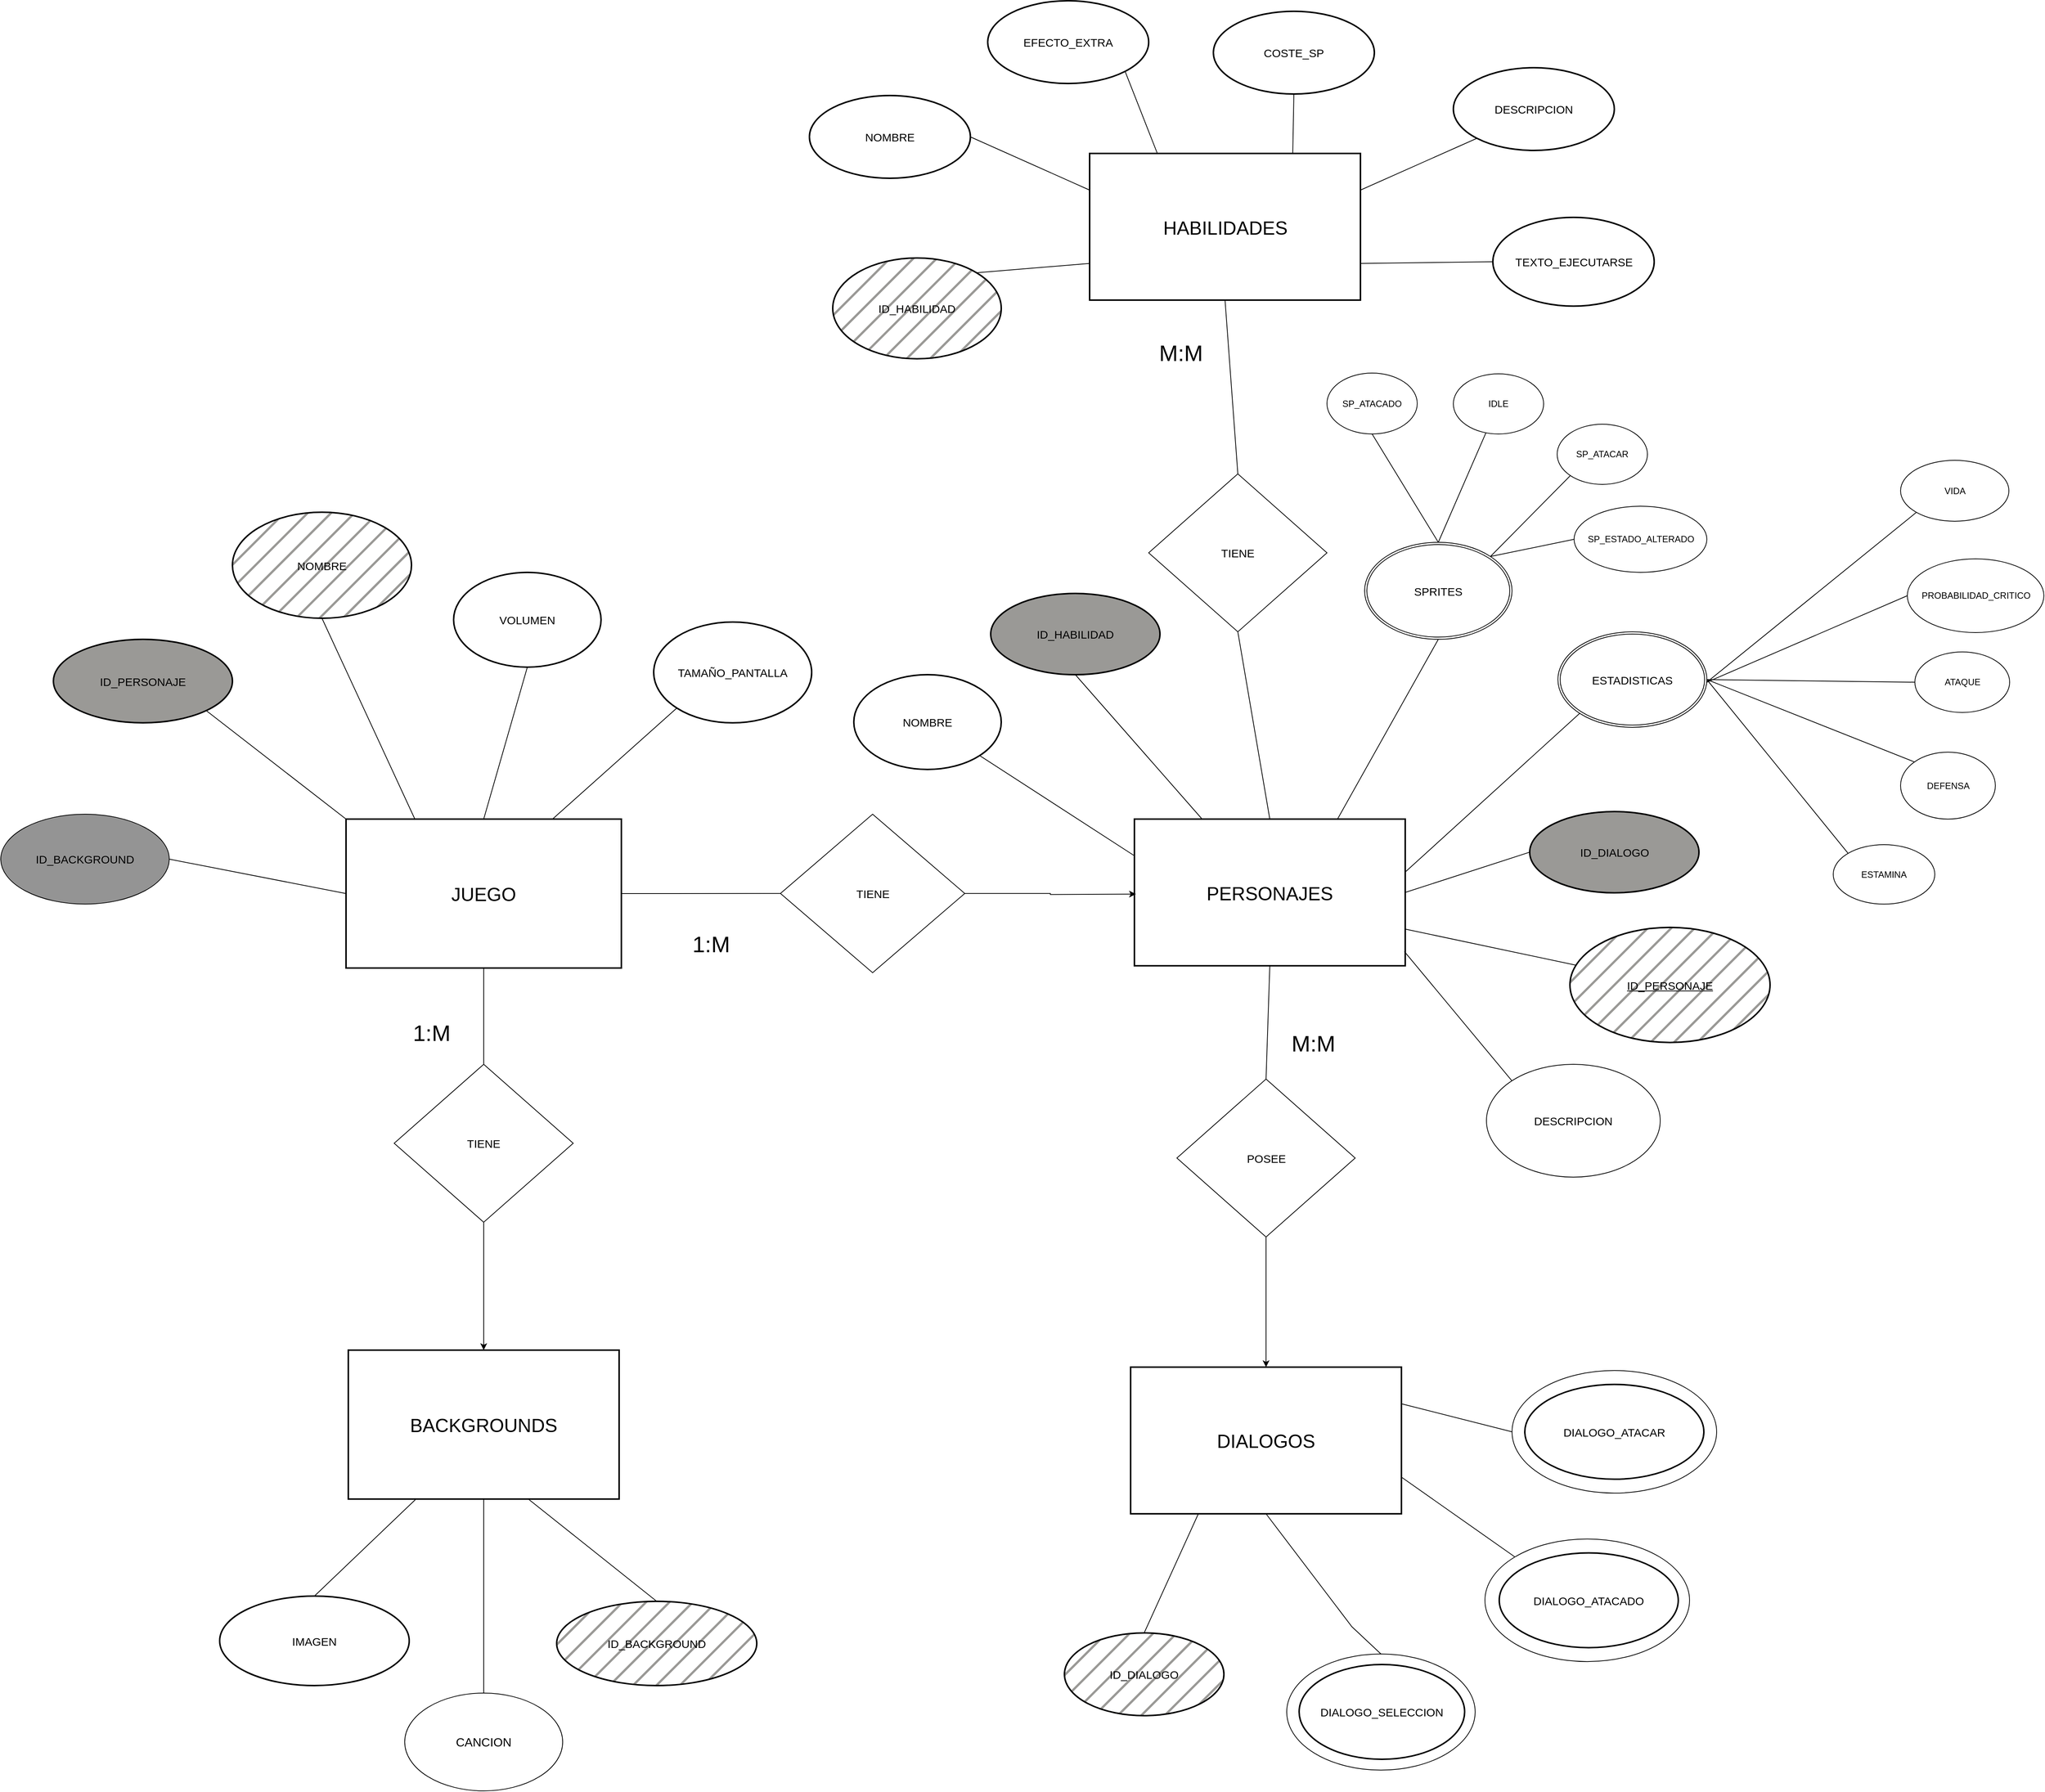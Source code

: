 <mxfile version="21.2.4" type="github">
  <diagram id="R2lEEEUBdFMjLlhIrx00" name="Page-1">
    <mxGraphModel dx="6586" dy="3156" grid="1" gridSize="14" guides="1" tooltips="1" connect="1" arrows="1" fold="1" page="1" pageScale="1" pageWidth="850" pageHeight="1100" background="#ffffff" math="0" shadow="0" extFonts="Permanent Marker^https://fonts.googleapis.com/css?family=Permanent+Marker">
      <root>
        <mxCell id="0" />
        <mxCell id="1" parent="0" />
        <mxCell id="P4IsemDNWRHRoisWRi79-3" value="" style="ellipse;whiteSpace=wrap;html=1;" parent="1" vertex="1">
          <mxGeometry x="1107.5" y="2604" width="250.5" height="154.38" as="geometry" />
        </mxCell>
        <mxCell id="P4IsemDNWRHRoisWRi79-2" value="" style="ellipse;whiteSpace=wrap;html=1;" parent="1" vertex="1">
          <mxGeometry x="1371" y="2451.13" width="272" height="163" as="geometry" />
        </mxCell>
        <mxCell id="P4IsemDNWRHRoisWRi79-1" value="" style="ellipse;whiteSpace=wrap;html=1;" parent="1" vertex="1">
          <mxGeometry x="1407" y="2227.13" width="272" height="163" as="geometry" />
        </mxCell>
        <mxCell id="YlZFul1MHV9o11l2ybtj-17" value="&lt;p style=&quot;font-size: 25px;&quot; align=&quot;center&quot;&gt;JUEGO&lt;/p&gt;" style="rounded=0;whiteSpace=wrap;html=1;align=center;strokeWidth=2;" parent="1" vertex="1">
          <mxGeometry x="-143" y="1494" width="366" height="198" as="geometry" />
        </mxCell>
        <mxCell id="YlZFul1MHV9o11l2ybtj-47" value="&lt;p&gt;&lt;font style=&quot;font-size: 25px;&quot;&gt;PERSONAJES&lt;/font&gt;&lt;/p&gt;" style="rounded=0;whiteSpace=wrap;html=1;strokeWidth=2;" parent="1" vertex="1">
          <mxGeometry x="905" y="1494" width="360" height="195" as="geometry" />
        </mxCell>
        <mxCell id="YlZFul1MHV9o11l2ybtj-48" value="&lt;p&gt;&lt;font style=&quot;font-size: 25px;&quot;&gt;DIALOGOS&lt;/font&gt;&lt;/p&gt;" style="rounded=0;whiteSpace=wrap;html=1;strokeWidth=2;" parent="1" vertex="1">
          <mxGeometry x="900" y="2222.63" width="360" height="195" as="geometry" />
        </mxCell>
        <mxCell id="YlZFul1MHV9o11l2ybtj-49" value="" style="endArrow=none;html=1;rounded=0;entryX=0;entryY=0.5;entryDx=0;entryDy=0;strokeWidth=1;exitX=1;exitY=0.5;exitDx=0;exitDy=0;" parent="1" source="cZPuK5duA-ieg8N_5Q1n-6" target="YlZFul1MHV9o11l2ybtj-61" edge="1">
          <mxGeometry width="50" height="50" relative="1" as="geometry">
            <mxPoint x="1666.0" y="1312" as="sourcePoint" />
            <mxPoint x="791.5" y="1782" as="targetPoint" />
          </mxGeometry>
        </mxCell>
        <mxCell id="YlZFul1MHV9o11l2ybtj-50" value="&lt;font style=&quot;font-size: 15px;&quot;&gt;ID_DIALOGO&lt;/font&gt;" style="ellipse;whiteSpace=wrap;html=1;strokeWidth=2;shadow=0;perimeterSpacing=0;fillStyle=solid;fillColor=#9a9996;gradientColor=none;" parent="1" vertex="1">
          <mxGeometry x="1430.5" y="1484" width="225" height="108" as="geometry" />
        </mxCell>
        <mxCell id="YlZFul1MHV9o11l2ybtj-59" value="VIDA" style="ellipse;whiteSpace=wrap;html=1;" parent="1" vertex="1">
          <mxGeometry x="1923.5" y="1017" width="144" height="81" as="geometry" />
        </mxCell>
        <mxCell id="YlZFul1MHV9o11l2ybtj-60" value="ESTAMINA" style="ellipse;whiteSpace=wrap;html=1;" parent="1" vertex="1">
          <mxGeometry x="1834" y="1528" width="135" height="79" as="geometry" />
        </mxCell>
        <mxCell id="YlZFul1MHV9o11l2ybtj-61" value="ATAQUE" style="ellipse;whiteSpace=wrap;html=1;" parent="1" vertex="1">
          <mxGeometry x="1942.5" y="1271.75" width="126" height="80.5" as="geometry" />
        </mxCell>
        <mxCell id="YlZFul1MHV9o11l2ybtj-62" value="DEFENSA" style="ellipse;whiteSpace=wrap;html=1;" parent="1" vertex="1">
          <mxGeometry x="1923.5" y="1405" width="126" height="89" as="geometry" />
        </mxCell>
        <mxCell id="YlZFul1MHV9o11l2ybtj-63" value="PROBABILIDAD_CRITICO" style="ellipse;whiteSpace=wrap;html=1;" parent="1" vertex="1">
          <mxGeometry x="1932.5" y="1148" width="181.5" height="98" as="geometry" />
        </mxCell>
        <mxCell id="YlZFul1MHV9o11l2ybtj-64" style="edgeStyle=orthogonalEdgeStyle;rounded=0;orthogonalLoop=1;jettySize=auto;html=1;exitX=0.5;exitY=1;exitDx=0;exitDy=0;" parent="1" source="YlZFul1MHV9o11l2ybtj-61" target="YlZFul1MHV9o11l2ybtj-61" edge="1">
          <mxGeometry relative="1" as="geometry" />
        </mxCell>
        <mxCell id="YlZFul1MHV9o11l2ybtj-65" value="IDLE" style="ellipse;whiteSpace=wrap;html=1;" parent="1" vertex="1">
          <mxGeometry x="1329" y="902" width="120" height="80" as="geometry" />
        </mxCell>
        <mxCell id="YlZFul1MHV9o11l2ybtj-66" value="SP_ATACAR" style="ellipse;whiteSpace=wrap;html=1;" parent="1" vertex="1">
          <mxGeometry x="1467" y="969" width="120" height="80" as="geometry" />
        </mxCell>
        <mxCell id="YlZFul1MHV9o11l2ybtj-67" value="SP_ATACADO" style="ellipse;whiteSpace=wrap;html=1;" parent="1" vertex="1">
          <mxGeometry x="1161" y="901" width="120" height="81" as="geometry" />
        </mxCell>
        <mxCell id="YlZFul1MHV9o11l2ybtj-69" value="" style="endArrow=none;html=1;rounded=0;entryX=0.75;entryY=0;entryDx=0;entryDy=0;exitX=0.5;exitY=1;exitDx=0;exitDy=0;" parent="1" source="cZPuK5duA-ieg8N_5Q1n-8" target="YlZFul1MHV9o11l2ybtj-47" edge="1">
          <mxGeometry width="50" height="50" relative="1" as="geometry">
            <mxPoint x="1204" y="1372" as="sourcePoint" />
            <mxPoint x="1288" y="1584" as="targetPoint" />
          </mxGeometry>
        </mxCell>
        <mxCell id="YlZFul1MHV9o11l2ybtj-70" value="" style="endArrow=none;html=1;rounded=0;exitX=0.25;exitY=0;exitDx=0;exitDy=0;entryX=0.5;entryY=1;entryDx=0;entryDy=0;" parent="1" source="YlZFul1MHV9o11l2ybtj-47" target="eIX0YjGDdMyWJTTvxXHC-23" edge="1">
          <mxGeometry width="50" height="50" relative="1" as="geometry">
            <mxPoint x="1238" y="1634" as="sourcePoint" />
            <mxPoint x="767" y="1356" as="targetPoint" />
          </mxGeometry>
        </mxCell>
        <mxCell id="YlZFul1MHV9o11l2ybtj-77" value="&lt;font style=&quot;font-size: 25px;&quot;&gt;BACKGROUNDS&lt;/font&gt;" style="rounded=0;whiteSpace=wrap;html=1;strokeWidth=2;" parent="1" vertex="1">
          <mxGeometry x="-140" y="2200" width="360" height="198" as="geometry" />
        </mxCell>
        <mxCell id="YlZFul1MHV9o11l2ybtj-80" value="" style="endArrow=none;html=1;rounded=0;exitX=0;exitY=0.5;exitDx=0;exitDy=0;entryX=1;entryY=0.5;entryDx=0;entryDy=0;" parent="1" source="YlZFul1MHV9o11l2ybtj-50" target="YlZFul1MHV9o11l2ybtj-47" edge="1">
          <mxGeometry width="50" height="50" relative="1" as="geometry">
            <mxPoint x="1238" y="1724" as="sourcePoint" />
            <mxPoint x="1288" y="1674" as="targetPoint" />
          </mxGeometry>
        </mxCell>
        <mxCell id="YlZFul1MHV9o11l2ybtj-81" value="" style="endArrow=none;html=1;rounded=0;entryX=0.999;entryY=0.363;entryDx=0;entryDy=0;entryPerimeter=0;exitX=0;exitY=1;exitDx=0;exitDy=0;" parent="1" source="cZPuK5duA-ieg8N_5Q1n-6" target="YlZFul1MHV9o11l2ybtj-47" edge="1">
          <mxGeometry width="50" height="50" relative="1" as="geometry">
            <mxPoint x="1488.92" y="1349.977" as="sourcePoint" />
            <mxPoint x="1288" y="1674" as="targetPoint" />
          </mxGeometry>
        </mxCell>
        <mxCell id="YlZFul1MHV9o11l2ybtj-82" value="" style="endArrow=none;html=1;rounded=0;entryX=1;entryY=0.5;entryDx=0;entryDy=0;exitX=0;exitY=1;exitDx=0;exitDy=0;" parent="1" source="YlZFul1MHV9o11l2ybtj-59" edge="1">
          <mxGeometry width="50" height="50" relative="1" as="geometry">
            <mxPoint x="1335.5" y="1724" as="sourcePoint" />
            <mxPoint x="1666.0" y="1312" as="targetPoint" />
          </mxGeometry>
        </mxCell>
        <mxCell id="YlZFul1MHV9o11l2ybtj-90" value="" style="endArrow=none;html=1;rounded=0;entryX=1;entryY=0.5;entryDx=0;entryDy=0;exitX=0;exitY=0;exitDx=0;exitDy=0;" parent="1" source="YlZFul1MHV9o11l2ybtj-60" target="cZPuK5duA-ieg8N_5Q1n-6" edge="1">
          <mxGeometry relative="1" as="geometry">
            <mxPoint x="1085" y="1755" as="sourcePoint" />
            <mxPoint x="1666.0" y="1312" as="targetPoint" />
          </mxGeometry>
        </mxCell>
        <mxCell id="YlZFul1MHV9o11l2ybtj-92" value="" style="endArrow=none;html=1;rounded=0;entryX=1;entryY=0.5;entryDx=0;entryDy=0;exitX=0;exitY=0;exitDx=0;exitDy=0;" parent="1" source="YlZFul1MHV9o11l2ybtj-62" target="cZPuK5duA-ieg8N_5Q1n-6" edge="1">
          <mxGeometry relative="1" as="geometry">
            <mxPoint x="1956.5" y="1444.5" as="sourcePoint" />
            <mxPoint x="1666.0" y="1312" as="targetPoint" />
          </mxGeometry>
        </mxCell>
        <mxCell id="YlZFul1MHV9o11l2ybtj-93" value="" style="endArrow=none;html=1;rounded=0;entryX=1;entryY=0.5;entryDx=0;entryDy=0;exitX=0;exitY=0.5;exitDx=0;exitDy=0;" parent="1" source="YlZFul1MHV9o11l2ybtj-63" edge="1">
          <mxGeometry relative="1" as="geometry">
            <mxPoint x="1182.5" y="1755" as="sourcePoint" />
            <mxPoint x="1666.0" y="1312" as="targetPoint" />
          </mxGeometry>
        </mxCell>
        <mxCell id="YlZFul1MHV9o11l2ybtj-96" value="" style="endArrow=none;html=1;rounded=0;entryX=0.5;entryY=0;entryDx=0;entryDy=0;" parent="1" source="YlZFul1MHV9o11l2ybtj-65" target="cZPuK5duA-ieg8N_5Q1n-8" edge="1">
          <mxGeometry relative="1" as="geometry">
            <mxPoint x="1182.5" y="1512" as="sourcePoint" />
            <mxPoint x="1307.5" y="1148" as="targetPoint" />
          </mxGeometry>
        </mxCell>
        <mxCell id="YlZFul1MHV9o11l2ybtj-97" value="" style="endArrow=none;html=1;rounded=0;entryX=1;entryY=0;entryDx=0;entryDy=0;exitX=0;exitY=0.5;exitDx=0;exitDy=0;" parent="1" source="YlZFul1MHV9o11l2ybtj-68" target="cZPuK5duA-ieg8N_5Q1n-8" edge="1">
          <mxGeometry relative="1" as="geometry">
            <mxPoint x="1182.5" y="1512" as="sourcePoint" />
            <mxPoint x="1307.5" y="1148" as="targetPoint" />
          </mxGeometry>
        </mxCell>
        <mxCell id="YlZFul1MHV9o11l2ybtj-99" value="" style="endArrow=none;html=1;rounded=0;entryX=1;entryY=0;entryDx=0;entryDy=0;exitX=0;exitY=1;exitDx=0;exitDy=0;" parent="1" source="YlZFul1MHV9o11l2ybtj-66" target="cZPuK5duA-ieg8N_5Q1n-8" edge="1">
          <mxGeometry relative="1" as="geometry">
            <mxPoint x="1182.5" y="1512" as="sourcePoint" />
            <mxPoint x="1307.5" y="1148" as="targetPoint" />
          </mxGeometry>
        </mxCell>
        <mxCell id="YlZFul1MHV9o11l2ybtj-100" value="" style="endArrow=none;html=1;rounded=0;entryX=0.5;entryY=1;entryDx=0;entryDy=0;exitX=0.5;exitY=0;exitDx=0;exitDy=0;" parent="1" source="cZPuK5duA-ieg8N_5Q1n-8" target="YlZFul1MHV9o11l2ybtj-67" edge="1">
          <mxGeometry relative="1" as="geometry">
            <mxPoint x="1307.5" y="1148" as="sourcePoint" />
            <mxPoint x="1342.5" y="1512" as="targetPoint" />
          </mxGeometry>
        </mxCell>
        <mxCell id="YlZFul1MHV9o11l2ybtj-107" value="&lt;font style=&quot;font-size: 15px;&quot;&gt;ID_PERSONAJE&lt;/font&gt;" style="ellipse;whiteSpace=wrap;html=1;align=center;strokeWidth=2;fillStyle=solid;fillColor=#9a9996;" parent="1" vertex="1">
          <mxGeometry x="-532" y="1255" width="238" height="111" as="geometry" />
        </mxCell>
        <mxCell id="YlZFul1MHV9o11l2ybtj-110" value="&lt;font style=&quot;font-size: 15px;&quot;&gt;NOMBRE&lt;/font&gt;" style="ellipse;whiteSpace=wrap;html=1;align=center;strokeWidth=2;" parent="1" vertex="1">
          <mxGeometry x="532" y="1302" width="196" height="126" as="geometry" />
        </mxCell>
        <mxCell id="YlZFul1MHV9o11l2ybtj-111" value="" style="endArrow=none;html=1;rounded=0;entryX=1;entryY=0.75;entryDx=0;entryDy=0;" parent="1" source="YlZFul1MHV9o11l2ybtj-116" target="YlZFul1MHV9o11l2ybtj-47" edge="1">
          <mxGeometry relative="1" as="geometry">
            <mxPoint x="1425" y="1680" as="sourcePoint" />
            <mxPoint x="1123" y="1610" as="targetPoint" />
            <Array as="points" />
          </mxGeometry>
        </mxCell>
        <mxCell id="YlZFul1MHV9o11l2ybtj-112" value="" style="endArrow=none;html=1;rounded=0;exitX=1;exitY=1;exitDx=0;exitDy=0;entryX=0;entryY=0.25;entryDx=0;entryDy=0;" parent="1" source="YlZFul1MHV9o11l2ybtj-110" target="YlZFul1MHV9o11l2ybtj-47" edge="1">
          <mxGeometry relative="1" as="geometry">
            <mxPoint x="725" y="1358" as="sourcePoint" />
            <mxPoint x="1123" y="1610" as="targetPoint" />
          </mxGeometry>
        </mxCell>
        <mxCell id="YlZFul1MHV9o11l2ybtj-113" style="edgeStyle=orthogonalEdgeStyle;rounded=0;orthogonalLoop=1;jettySize=auto;html=1;exitX=0.5;exitY=1;exitDx=0;exitDy=0;" parent="1" source="YlZFul1MHV9o11l2ybtj-66" target="YlZFul1MHV9o11l2ybtj-66" edge="1">
          <mxGeometry relative="1" as="geometry" />
        </mxCell>
        <mxCell id="YlZFul1MHV9o11l2ybtj-116" value="&lt;font style=&quot;font-size: 15px;&quot;&gt;ID_PERSONAJE&lt;/font&gt;" style="ellipse;whiteSpace=wrap;html=1;align=center;fontStyle=4;strokeWidth=2;fillColor=#9a9996;fillStyle=hatch;" parent="1" vertex="1">
          <mxGeometry x="1484" y="1638" width="266" height="153" as="geometry" />
        </mxCell>
        <mxCell id="YlZFul1MHV9o11l2ybtj-122" value="" style="endArrow=none;html=1;rounded=0;entryX=0.5;entryY=1;entryDx=0;entryDy=0;exitX=0.25;exitY=0;exitDx=0;exitDy=0;" parent="1" source="YlZFul1MHV9o11l2ybtj-17" target="YlZFul1MHV9o11l2ybtj-150" edge="1">
          <mxGeometry relative="1" as="geometry">
            <mxPoint x="739" y="1442" as="sourcePoint" />
            <mxPoint x="-59" y="1386" as="targetPoint" />
          </mxGeometry>
        </mxCell>
        <mxCell id="YlZFul1MHV9o11l2ybtj-123" value="" style="endArrow=none;html=1;rounded=0;entryX=1;entryY=1;entryDx=0;entryDy=0;exitX=0;exitY=0;exitDx=0;exitDy=0;" parent="1" source="YlZFul1MHV9o11l2ybtj-17" target="YlZFul1MHV9o11l2ybtj-107" edge="1">
          <mxGeometry relative="1" as="geometry">
            <mxPoint x="739" y="1442" as="sourcePoint" />
            <mxPoint x="899" y="1442" as="targetPoint" />
          </mxGeometry>
        </mxCell>
        <mxCell id="YlZFul1MHV9o11l2ybtj-125" value="" style="endArrow=none;html=1;rounded=0;entryX=1;entryY=0.25;entryDx=0;entryDy=0;exitX=0;exitY=0.5;exitDx=0;exitDy=0;" parent="1" source="P4IsemDNWRHRoisWRi79-1" target="YlZFul1MHV9o11l2ybtj-48" edge="1">
          <mxGeometry relative="1" as="geometry">
            <mxPoint x="1404" y="2315.63" as="sourcePoint" />
            <mxPoint x="1264" y="2284.63" as="targetPoint" />
            <Array as="points" />
          </mxGeometry>
        </mxCell>
        <mxCell id="YlZFul1MHV9o11l2ybtj-143" style="edgeStyle=orthogonalEdgeStyle;rounded=0;orthogonalLoop=1;jettySize=auto;html=1;exitX=0.5;exitY=1;exitDx=0;exitDy=0;" parent="1" source="YlZFul1MHV9o11l2ybtj-126" target="YlZFul1MHV9o11l2ybtj-48" edge="1">
          <mxGeometry relative="1" as="geometry" />
        </mxCell>
        <mxCell id="YlZFul1MHV9o11l2ybtj-126" value="&lt;font style=&quot;font-size: 15px;&quot;&gt;POSEE&lt;/font&gt;" style="shape=rhombus;perimeter=rhombusPerimeter;whiteSpace=wrap;html=1;align=center;" parent="1" vertex="1">
          <mxGeometry x="961.5" y="1839.63" width="237" height="210" as="geometry" />
        </mxCell>
        <mxCell id="YlZFul1MHV9o11l2ybtj-129" style="edgeStyle=orthogonalEdgeStyle;rounded=0;orthogonalLoop=1;jettySize=auto;html=1;exitX=0.5;exitY=1;exitDx=0;exitDy=0;" parent="1" edge="1">
          <mxGeometry relative="1" as="geometry">
            <mxPoint x="1307.5" y="1258" as="sourcePoint" />
            <mxPoint x="1307.5" y="1258" as="targetPoint" />
          </mxGeometry>
        </mxCell>
        <mxCell id="YlZFul1MHV9o11l2ybtj-134" value="" style="endArrow=none;html=1;rounded=0;entryX=0.5;entryY=1;entryDx=0;entryDy=0;exitX=0.5;exitY=0;exitDx=0;exitDy=0;" parent="1" source="YlZFul1MHV9o11l2ybtj-126" target="YlZFul1MHV9o11l2ybtj-47" edge="1">
          <mxGeometry relative="1" as="geometry">
            <mxPoint x="1087" y="1820" as="sourcePoint" />
            <mxPoint x="941" y="1736" as="targetPoint" />
          </mxGeometry>
        </mxCell>
        <mxCell id="YlZFul1MHV9o11l2ybtj-142" style="edgeStyle=orthogonalEdgeStyle;rounded=0;orthogonalLoop=1;jettySize=auto;html=1;exitX=1;exitY=0.5;exitDx=0;exitDy=0;" parent="1" source="YlZFul1MHV9o11l2ybtj-136" edge="1">
          <mxGeometry relative="1" as="geometry">
            <mxPoint x="907" y="1593.667" as="targetPoint" />
          </mxGeometry>
        </mxCell>
        <mxCell id="YlZFul1MHV9o11l2ybtj-136" value="&lt;font style=&quot;font-size: 15px;&quot;&gt;TIENE&lt;/font&gt;" style="shape=rhombus;perimeter=rhombusPerimeter;whiteSpace=wrap;html=1;align=center;" parent="1" vertex="1">
          <mxGeometry x="434.5" y="1487.5" width="245" height="210.75" as="geometry" />
        </mxCell>
        <mxCell id="YlZFul1MHV9o11l2ybtj-138" value="" style="endArrow=none;html=1;rounded=0;entryX=0;entryY=0.5;entryDx=0;entryDy=0;exitX=1;exitY=0.5;exitDx=0;exitDy=0;" parent="1" source="YlZFul1MHV9o11l2ybtj-17" target="YlZFul1MHV9o11l2ybtj-136" edge="1">
          <mxGeometry relative="1" as="geometry">
            <mxPoint x="447" y="1593.0" as="sourcePoint" />
            <mxPoint x="941" y="1778" as="targetPoint" />
          </mxGeometry>
        </mxCell>
        <mxCell id="YlZFul1MHV9o11l2ybtj-141" style="edgeStyle=orthogonalEdgeStyle;rounded=0;orthogonalLoop=1;jettySize=auto;html=1;exitX=0.5;exitY=1;exitDx=0;exitDy=0;entryX=0.5;entryY=0;entryDx=0;entryDy=0;" parent="1" source="YlZFul1MHV9o11l2ybtj-139" target="YlZFul1MHV9o11l2ybtj-77" edge="1">
          <mxGeometry relative="1" as="geometry" />
        </mxCell>
        <mxCell id="YlZFul1MHV9o11l2ybtj-139" value="&lt;font style=&quot;font-size: 15px;&quot;&gt;TIENE&lt;/font&gt;" style="shape=rhombus;perimeter=rhombusPerimeter;whiteSpace=wrap;html=1;align=center;" parent="1" vertex="1">
          <mxGeometry x="-79" y="1820" width="238" height="210" as="geometry" />
        </mxCell>
        <mxCell id="YlZFul1MHV9o11l2ybtj-140" value="" style="endArrow=none;html=1;rounded=0;entryX=0.5;entryY=1;entryDx=0;entryDy=0;exitX=0.5;exitY=0;exitDx=0;exitDy=0;" parent="1" source="YlZFul1MHV9o11l2ybtj-139" target="YlZFul1MHV9o11l2ybtj-17" edge="1">
          <mxGeometry relative="1" as="geometry">
            <mxPoint x="557" y="1834" as="sourcePoint" />
            <mxPoint x="717" y="1834" as="targetPoint" />
          </mxGeometry>
        </mxCell>
        <mxCell id="YlZFul1MHV9o11l2ybtj-144" value="&lt;font style=&quot;font-size: 15px;&quot;&gt;ID_BACKGROUND&lt;/font&gt;" style="ellipse;whiteSpace=wrap;html=1;align=center;strokeWidth=2;fillColor=#9a9996;fillStyle=hatch;" parent="1" vertex="1">
          <mxGeometry x="137" y="2534" width="266" height="112" as="geometry" />
        </mxCell>
        <mxCell id="YlZFul1MHV9o11l2ybtj-145" value="&lt;font style=&quot;font-size: 15px;&quot;&gt;IMAGEN&lt;/font&gt;" style="ellipse;whiteSpace=wrap;html=1;align=center;strokeWidth=2;" parent="1" vertex="1">
          <mxGeometry x="-311" y="2527" width="252" height="119" as="geometry" />
        </mxCell>
        <mxCell id="YlZFul1MHV9o11l2ybtj-146" value="&lt;font style=&quot;font-size: 15px;&quot;&gt;DIALOGO_ATACAR&lt;/font&gt;" style="ellipse;whiteSpace=wrap;html=1;align=center;strokeWidth=2;" parent="1" vertex="1">
          <mxGeometry x="1424" y="2245.63" width="238" height="126" as="geometry" />
        </mxCell>
        <mxCell id="YlZFul1MHV9o11l2ybtj-148" value="&lt;font style=&quot;font-size: 15px;&quot;&gt;DIALOGO_SELECCION&lt;/font&gt;" style="ellipse;whiteSpace=wrap;html=1;align=center;strokeWidth=2;" parent="1" vertex="1">
          <mxGeometry x="1124" y="2618" width="220" height="126" as="geometry" />
        </mxCell>
        <mxCell id="YlZFul1MHV9o11l2ybtj-149" value="&lt;font style=&quot;font-size: 15px;&quot;&gt;ID_DIALOGO&lt;/font&gt;" style="ellipse;whiteSpace=wrap;html=1;align=center;strokeWidth=2;fillColor=#9a9996;fillStyle=hatch;" parent="1" vertex="1">
          <mxGeometry x="812" y="2576" width="212" height="110" as="geometry" />
        </mxCell>
        <mxCell id="YlZFul1MHV9o11l2ybtj-150" value="&lt;font style=&quot;font-size: 15px;&quot;&gt;NOMBRE&lt;/font&gt;" style="ellipse;whiteSpace=wrap;html=1;align=center;strokeWidth=2;fillColor=#9a9996;fillStyle=hatch;" parent="1" vertex="1">
          <mxGeometry x="-294" y="1086" width="238" height="141" as="geometry" />
        </mxCell>
        <mxCell id="YlZFul1MHV9o11l2ybtj-151" value="" style="endArrow=none;html=1;rounded=0;entryX=0.667;entryY=1.003;entryDx=0;entryDy=0;entryPerimeter=0;exitX=0.5;exitY=0;exitDx=0;exitDy=0;" parent="1" source="YlZFul1MHV9o11l2ybtj-144" target="YlZFul1MHV9o11l2ybtj-77" edge="1">
          <mxGeometry relative="1" as="geometry">
            <mxPoint x="557" y="2128" as="sourcePoint" />
            <mxPoint x="717" y="2128" as="targetPoint" />
          </mxGeometry>
        </mxCell>
        <mxCell id="YlZFul1MHV9o11l2ybtj-152" value="" style="endArrow=none;html=1;rounded=0;entryX=0.25;entryY=1;entryDx=0;entryDy=0;exitX=0.5;exitY=0;exitDx=0;exitDy=0;" parent="1" source="YlZFul1MHV9o11l2ybtj-145" target="YlZFul1MHV9o11l2ybtj-77" edge="1">
          <mxGeometry relative="1" as="geometry">
            <mxPoint x="557" y="2128" as="sourcePoint" />
            <mxPoint x="717" y="2128" as="targetPoint" />
          </mxGeometry>
        </mxCell>
        <mxCell id="YlZFul1MHV9o11l2ybtj-153" value="" style="endArrow=none;html=1;rounded=0;entryX=0.5;entryY=1;entryDx=0;entryDy=0;exitX=0.5;exitY=0;exitDx=0;exitDy=0;" parent="1" source="P4IsemDNWRHRoisWRi79-3" target="YlZFul1MHV9o11l2ybtj-48" edge="1">
          <mxGeometry relative="1" as="geometry">
            <mxPoint x="1208" y="2609.63" as="sourcePoint" />
            <mxPoint x="934" y="2147.63" as="targetPoint" />
            <Array as="points">
              <mxPoint x="1194" y="2567.63" />
            </Array>
          </mxGeometry>
        </mxCell>
        <mxCell id="YlZFul1MHV9o11l2ybtj-154" value="" style="endArrow=none;html=1;rounded=0;entryX=0.25;entryY=1;entryDx=0;entryDy=0;exitX=0.5;exitY=0;exitDx=0;exitDy=0;" parent="1" source="YlZFul1MHV9o11l2ybtj-149" target="YlZFul1MHV9o11l2ybtj-48" edge="1">
          <mxGeometry relative="1" as="geometry">
            <mxPoint x="880" y="2623.63" as="sourcePoint" />
            <mxPoint x="934" y="2147.63" as="targetPoint" />
          </mxGeometry>
        </mxCell>
        <mxCell id="YlZFul1MHV9o11l2ybtj-155" value="" style="endArrow=none;html=1;rounded=0;entryX=1;entryY=0.75;entryDx=0;entryDy=0;exitX=0;exitY=0;exitDx=0;exitDy=0;" parent="1" source="P4IsemDNWRHRoisWRi79-2" target="YlZFul1MHV9o11l2ybtj-48" edge="1">
          <mxGeometry relative="1" as="geometry">
            <mxPoint x="1404" y="2469.63" as="sourcePoint" />
            <mxPoint x="934" y="2147.63" as="targetPoint" />
            <Array as="points" />
          </mxGeometry>
        </mxCell>
        <mxCell id="P4IsemDNWRHRoisWRi79-4" value="&lt;font style=&quot;font-size: 16px;&quot;&gt;CANCION&lt;/font&gt;" style="ellipse;whiteSpace=wrap;html=1;" parent="1" vertex="1">
          <mxGeometry x="-65" y="2656" width="210" height="130" as="geometry" />
        </mxCell>
        <mxCell id="P4IsemDNWRHRoisWRi79-5" value="" style="endArrow=none;html=1;rounded=0;entryX=0.5;entryY=1;entryDx=0;entryDy=0;exitX=0.5;exitY=0;exitDx=0;exitDy=0;" parent="1" source="P4IsemDNWRHRoisWRi79-4" target="YlZFul1MHV9o11l2ybtj-77" edge="1">
          <mxGeometry relative="1" as="geometry">
            <mxPoint x="117" y="2585" as="sourcePoint" />
            <mxPoint x="-53" y="2450" as="targetPoint" />
          </mxGeometry>
        </mxCell>
        <mxCell id="P4IsemDNWRHRoisWRi79-6" value="&lt;font style=&quot;font-size: 30px;&quot;&gt;1:M&lt;/font&gt;" style="text;html=1;strokeColor=none;fillColor=none;align=center;verticalAlign=middle;whiteSpace=wrap;rounded=0;" parent="1" vertex="1">
          <mxGeometry x="282" y="1624" width="121" height="72" as="geometry" />
        </mxCell>
        <mxCell id="P4IsemDNWRHRoisWRi79-7" value="&lt;font style=&quot;font-size: 30px;&quot;&gt;1:M&lt;/font&gt;" style="text;html=1;strokeColor=none;fillColor=none;align=center;verticalAlign=middle;whiteSpace=wrap;rounded=0;" parent="1" vertex="1">
          <mxGeometry x="-85" y="1750" width="112" height="56" as="geometry" />
        </mxCell>
        <mxCell id="P4IsemDNWRHRoisWRi79-10" value="&lt;font style=&quot;font-size: 30px;&quot;&gt;M:M&lt;/font&gt;" style="text;html=1;strokeColor=none;fillColor=none;align=center;verticalAlign=middle;whiteSpace=wrap;rounded=0;" parent="1" vertex="1">
          <mxGeometry x="1100" y="1764" width="86" height="56" as="geometry" />
        </mxCell>
        <mxCell id="OKzIOX2jL7Ez1NZ-nuzO-1" value="&lt;font style=&quot;font-size: 15px;&quot;&gt;ID_BACKGROUND&lt;/font&gt;" style="ellipse;whiteSpace=wrap;html=1;fillColor=#949494;" parent="1" vertex="1">
          <mxGeometry x="-602" y="1487.5" width="224" height="119.5" as="geometry" />
        </mxCell>
        <mxCell id="OKzIOX2jL7Ez1NZ-nuzO-3" value="" style="endArrow=none;html=1;rounded=0;entryX=1;entryY=0.5;entryDx=0;entryDy=0;exitX=0;exitY=0.5;exitDx=0;exitDy=0;" parent="1" source="YlZFul1MHV9o11l2ybtj-17" target="OKzIOX2jL7Ez1NZ-nuzO-1" edge="1">
          <mxGeometry relative="1" as="geometry">
            <mxPoint x="-171" y="1722" as="sourcePoint" />
            <mxPoint x="-304" y="1610" as="targetPoint" />
          </mxGeometry>
        </mxCell>
        <mxCell id="OKzIOX2jL7Ez1NZ-nuzO-4" value="&lt;font style=&quot;font-size: 15px;&quot;&gt;DESCRIPCION&lt;/font&gt;" style="ellipse;whiteSpace=wrap;html=1;" parent="1" vertex="1">
          <mxGeometry x="1373" y="1820" width="231" height="150" as="geometry" />
        </mxCell>
        <mxCell id="OKzIOX2jL7Ez1NZ-nuzO-6" value="" style="endArrow=none;html=1;rounded=0;entryX=0.997;entryY=0.903;entryDx=0;entryDy=0;exitX=0;exitY=0;exitDx=0;exitDy=0;entryPerimeter=0;" parent="1" source="OKzIOX2jL7Ez1NZ-nuzO-4" target="YlZFul1MHV9o11l2ybtj-47" edge="1">
          <mxGeometry relative="1" as="geometry">
            <mxPoint x="1467" y="1813" as="sourcePoint" />
            <mxPoint x="1227" y="1806" as="targetPoint" />
          </mxGeometry>
        </mxCell>
        <mxCell id="YlZFul1MHV9o11l2ybtj-147" value="&lt;font style=&quot;font-size: 15px;&quot;&gt;DIALOGO_ATACADO&lt;/font&gt;" style="ellipse;whiteSpace=wrap;html=1;align=center;strokeWidth=2;" parent="1" vertex="1">
          <mxGeometry x="1390" y="2469.63" width="238" height="126" as="geometry" />
        </mxCell>
        <mxCell id="YlZFul1MHV9o11l2ybtj-68" value="SP_ESTADO_ALTERADO" style="ellipse;whiteSpace=wrap;html=1;" parent="1" vertex="1">
          <mxGeometry x="1489.5" y="1078" width="176.5" height="88" as="geometry" />
        </mxCell>
        <mxCell id="eIX0YjGDdMyWJTTvxXHC-2" value="&lt;p&gt;&lt;span style=&quot;font-size: 25px;&quot;&gt;HABILIDADES&lt;/span&gt;&lt;/p&gt;" style="rounded=0;whiteSpace=wrap;html=1;strokeWidth=2;" parent="1" vertex="1">
          <mxGeometry x="845.5" y="609" width="360" height="195" as="geometry" />
        </mxCell>
        <mxCell id="eIX0YjGDdMyWJTTvxXHC-10" value="&lt;font style=&quot;font-size: 15px;&quot;&gt;TIENE&lt;/font&gt;" style="shape=rhombus;perimeter=rhombusPerimeter;whiteSpace=wrap;html=1;align=center;" parent="1" vertex="1">
          <mxGeometry x="924" y="1035" width="237" height="210" as="geometry" />
        </mxCell>
        <mxCell id="eIX0YjGDdMyWJTTvxXHC-16" value="" style="endArrow=none;html=1;rounded=0;exitX=0.5;exitY=0;exitDx=0;exitDy=0;entryX=0.5;entryY=1;entryDx=0;entryDy=0;" parent="1" source="YlZFul1MHV9o11l2ybtj-47" target="eIX0YjGDdMyWJTTvxXHC-10" edge="1">
          <mxGeometry width="50" height="50" relative="1" as="geometry">
            <mxPoint x="1131" y="1428.25" as="sourcePoint" />
            <mxPoint x="903" y="1290.25" as="targetPoint" />
          </mxGeometry>
        </mxCell>
        <mxCell id="eIX0YjGDdMyWJTTvxXHC-17" value="" style="endArrow=none;html=1;rounded=0;exitX=0.5;exitY=0;exitDx=0;exitDy=0;entryX=0.5;entryY=1;entryDx=0;entryDy=0;" parent="1" source="eIX0YjGDdMyWJTTvxXHC-10" target="eIX0YjGDdMyWJTTvxXHC-2" edge="1">
          <mxGeometry width="50" height="50" relative="1" as="geometry">
            <mxPoint x="1147" y="978" as="sourcePoint" />
            <mxPoint x="919" y="840" as="targetPoint" />
          </mxGeometry>
        </mxCell>
        <mxCell id="eIX0YjGDdMyWJTTvxXHC-18" value="" style="endArrow=none;html=1;rounded=0;exitX=0;exitY=0.25;exitDx=0;exitDy=0;entryX=1;entryY=0.5;entryDx=0;entryDy=0;" parent="1" source="eIX0YjGDdMyWJTTvxXHC-2" target="eIX0YjGDdMyWJTTvxXHC-28" edge="1">
          <mxGeometry width="50" height="50" relative="1" as="geometry">
            <mxPoint x="881" y="902" as="sourcePoint" />
            <mxPoint x="700" y="684" as="targetPoint" />
          </mxGeometry>
        </mxCell>
        <mxCell id="eIX0YjGDdMyWJTTvxXHC-19" value="" style="endArrow=none;html=1;rounded=0;exitX=0;exitY=1;exitDx=0;exitDy=0;entryX=1;entryY=0.25;entryDx=0;entryDy=0;" parent="1" source="eIX0YjGDdMyWJTTvxXHC-30" target="eIX0YjGDdMyWJTTvxXHC-2" edge="1">
          <mxGeometry width="50" height="50" relative="1" as="geometry">
            <mxPoint x="1311" y="610" as="sourcePoint" />
            <mxPoint x="1205.5" y="528.5" as="targetPoint" />
          </mxGeometry>
        </mxCell>
        <mxCell id="eIX0YjGDdMyWJTTvxXHC-20" value="" style="endArrow=none;html=1;rounded=0;exitX=0;exitY=0.5;exitDx=0;exitDy=0;entryX=1;entryY=0.75;entryDx=0;entryDy=0;" parent="1" source="eIX0YjGDdMyWJTTvxXHC-31" target="eIX0YjGDdMyWJTTvxXHC-2" edge="1">
          <mxGeometry width="50" height="50" relative="1" as="geometry">
            <mxPoint x="1311" y="740" as="sourcePoint" />
            <mxPoint x="1214.5" y="764" as="targetPoint" />
          </mxGeometry>
        </mxCell>
        <mxCell id="eIX0YjGDdMyWJTTvxXHC-21" value="" style="endArrow=none;html=1;rounded=0;entryX=0.5;entryY=1;entryDx=0;entryDy=0;exitX=0.75;exitY=0;exitDx=0;exitDy=0;" parent="1" source="eIX0YjGDdMyWJTTvxXHC-2" target="eIX0YjGDdMyWJTTvxXHC-29" edge="1">
          <mxGeometry width="50" height="50" relative="1" as="geometry">
            <mxPoint x="1120" y="602" as="sourcePoint" />
            <mxPoint x="1087" y="542" as="targetPoint" />
          </mxGeometry>
        </mxCell>
        <mxCell id="eIX0YjGDdMyWJTTvxXHC-22" value="" style="endArrow=none;html=1;rounded=0;exitX=0.25;exitY=0;exitDx=0;exitDy=0;entryX=1;entryY=1;entryDx=0;entryDy=0;" parent="1" source="eIX0YjGDdMyWJTTvxXHC-2" target="eIX0YjGDdMyWJTTvxXHC-27" edge="1">
          <mxGeometry width="50" height="50" relative="1" as="geometry">
            <mxPoint x="1001" y="628" as="sourcePoint" />
            <mxPoint x="908.5" y="570" as="targetPoint" />
          </mxGeometry>
        </mxCell>
        <mxCell id="eIX0YjGDdMyWJTTvxXHC-23" value="&lt;font style=&quot;font-size: 15px;&quot;&gt;ID_HABILIDAD&lt;/font&gt;" style="ellipse;whiteSpace=wrap;html=1;strokeWidth=2;shadow=0;perimeterSpacing=0;fillStyle=solid;fillColor=#9a9996;gradientColor=none;" parent="1" vertex="1">
          <mxGeometry x="714" y="1194" width="225" height="108" as="geometry" />
        </mxCell>
        <mxCell id="eIX0YjGDdMyWJTTvxXHC-25" value="&lt;font style=&quot;font-size: 15px;&quot;&gt;ID_HABILIDAD&lt;/font&gt;" style="ellipse;whiteSpace=wrap;html=1;align=center;strokeWidth=2;fillColor=#9a9996;fillStyle=hatch;" parent="1" vertex="1">
          <mxGeometry x="504" y="748" width="224" height="134" as="geometry" />
        </mxCell>
        <mxCell id="eIX0YjGDdMyWJTTvxXHC-26" value="" style="endArrow=none;html=1;rounded=0;exitX=0;exitY=0.75;exitDx=0;exitDy=0;entryX=1;entryY=0;entryDx=0;entryDy=0;" parent="1" source="eIX0YjGDdMyWJTTvxXHC-2" target="eIX0YjGDdMyWJTTvxXHC-25" edge="1">
          <mxGeometry width="50" height="50" relative="1" as="geometry">
            <mxPoint x="880" y="858.5" as="sourcePoint" />
            <mxPoint x="734" y="835.5" as="targetPoint" />
          </mxGeometry>
        </mxCell>
        <mxCell id="eIX0YjGDdMyWJTTvxXHC-27" value="&lt;span style=&quot;font-size: 15px;&quot;&gt;EFECTO_EXTRA&lt;/span&gt;" style="ellipse;whiteSpace=wrap;html=1;strokeWidth=2;" parent="1" vertex="1">
          <mxGeometry x="710" y="406" width="214" height="110" as="geometry" />
        </mxCell>
        <mxCell id="eIX0YjGDdMyWJTTvxXHC-28" value="&lt;span style=&quot;font-size: 15px;&quot;&gt;NOMBRE&lt;/span&gt;" style="ellipse;whiteSpace=wrap;html=1;strokeWidth=2;" parent="1" vertex="1">
          <mxGeometry x="473" y="532" width="214" height="110" as="geometry" />
        </mxCell>
        <mxCell id="eIX0YjGDdMyWJTTvxXHC-29" value="&lt;span style=&quot;font-size: 15px;&quot;&gt;COSTE_SP&lt;/span&gt;" style="ellipse;whiteSpace=wrap;html=1;strokeWidth=2;" parent="1" vertex="1">
          <mxGeometry x="1010" y="420" width="214" height="110" as="geometry" />
        </mxCell>
        <mxCell id="eIX0YjGDdMyWJTTvxXHC-30" value="&lt;font style=&quot;font-size: 15px;&quot;&gt;DESCRIPCION&lt;/font&gt;" style="ellipse;whiteSpace=wrap;html=1;strokeWidth=2;" parent="1" vertex="1">
          <mxGeometry x="1329" y="495" width="214" height="110" as="geometry" />
        </mxCell>
        <mxCell id="eIX0YjGDdMyWJTTvxXHC-31" value="&lt;span style=&quot;font-size: 15px;&quot;&gt;TEXTO_EJECUTARSE&lt;/span&gt;" style="ellipse;whiteSpace=wrap;html=1;strokeWidth=2;" parent="1" vertex="1">
          <mxGeometry x="1381.5" y="694" width="214.5" height="118" as="geometry" />
        </mxCell>
        <mxCell id="h0iStmCFE-TG_-pjoC07-4" value="&lt;span style=&quot;font-size: 15px;&quot;&gt;TAMAÑO_PANTALLA&lt;/span&gt;" style="ellipse;whiteSpace=wrap;html=1;align=center;strokeWidth=2;" parent="1" vertex="1">
          <mxGeometry x="266" y="1232" width="210" height="134" as="geometry" />
        </mxCell>
        <mxCell id="h0iStmCFE-TG_-pjoC07-5" value="&lt;span style=&quot;font-size: 15px;&quot;&gt;VOLUMEN&lt;/span&gt;" style="ellipse;whiteSpace=wrap;html=1;align=center;strokeWidth=2;" parent="1" vertex="1">
          <mxGeometry y="1166" width="196" height="126" as="geometry" />
        </mxCell>
        <mxCell id="h0iStmCFE-TG_-pjoC07-6" value="" style="endArrow=none;html=1;rounded=0;exitX=0.5;exitY=0;exitDx=0;exitDy=0;entryX=0.5;entryY=1;entryDx=0;entryDy=0;" parent="1" source="YlZFul1MHV9o11l2ybtj-17" target="h0iStmCFE-TG_-pjoC07-5" edge="1">
          <mxGeometry relative="1" as="geometry">
            <mxPoint x="33" y="1494" as="sourcePoint" />
            <mxPoint x="126" y="1260" as="targetPoint" />
          </mxGeometry>
        </mxCell>
        <mxCell id="h0iStmCFE-TG_-pjoC07-7" value="" style="endArrow=none;html=1;rounded=0;exitX=0.75;exitY=0;exitDx=0;exitDy=0;entryX=0;entryY=1;entryDx=0;entryDy=0;" parent="1" source="YlZFul1MHV9o11l2ybtj-17" target="h0iStmCFE-TG_-pjoC07-4" edge="1">
          <mxGeometry relative="1" as="geometry">
            <mxPoint x="216" y="1564" as="sourcePoint" />
            <mxPoint x="221" y="1092" as="targetPoint" />
          </mxGeometry>
        </mxCell>
        <mxCell id="cZPuK5duA-ieg8N_5Q1n-4" value="&lt;font style=&quot;font-size: 30px;&quot;&gt;M:M&lt;/font&gt;" style="text;html=1;strokeColor=none;fillColor=none;align=center;verticalAlign=middle;whiteSpace=wrap;rounded=0;" parent="1" vertex="1">
          <mxGeometry x="924" y="846" width="86" height="56" as="geometry" />
        </mxCell>
        <mxCell id="cZPuK5duA-ieg8N_5Q1n-6" value="&lt;font style=&quot;font-size: 15px;&quot;&gt;ESTADISTICAS&lt;/font&gt;" style="ellipse;shape=doubleEllipse;margin=3;whiteSpace=wrap;html=1;align=center;" parent="1" vertex="1">
          <mxGeometry x="1468" y="1245" width="198" height="127" as="geometry" />
        </mxCell>
        <mxCell id="cZPuK5duA-ieg8N_5Q1n-8" value="&lt;font style=&quot;font-size: 15px;&quot;&gt;SPRITES&lt;/font&gt;" style="ellipse;shape=doubleEllipse;margin=3;whiteSpace=wrap;html=1;align=center;" parent="1" vertex="1">
          <mxGeometry x="1211" y="1126" width="196" height="129" as="geometry" />
        </mxCell>
      </root>
    </mxGraphModel>
  </diagram>
</mxfile>

